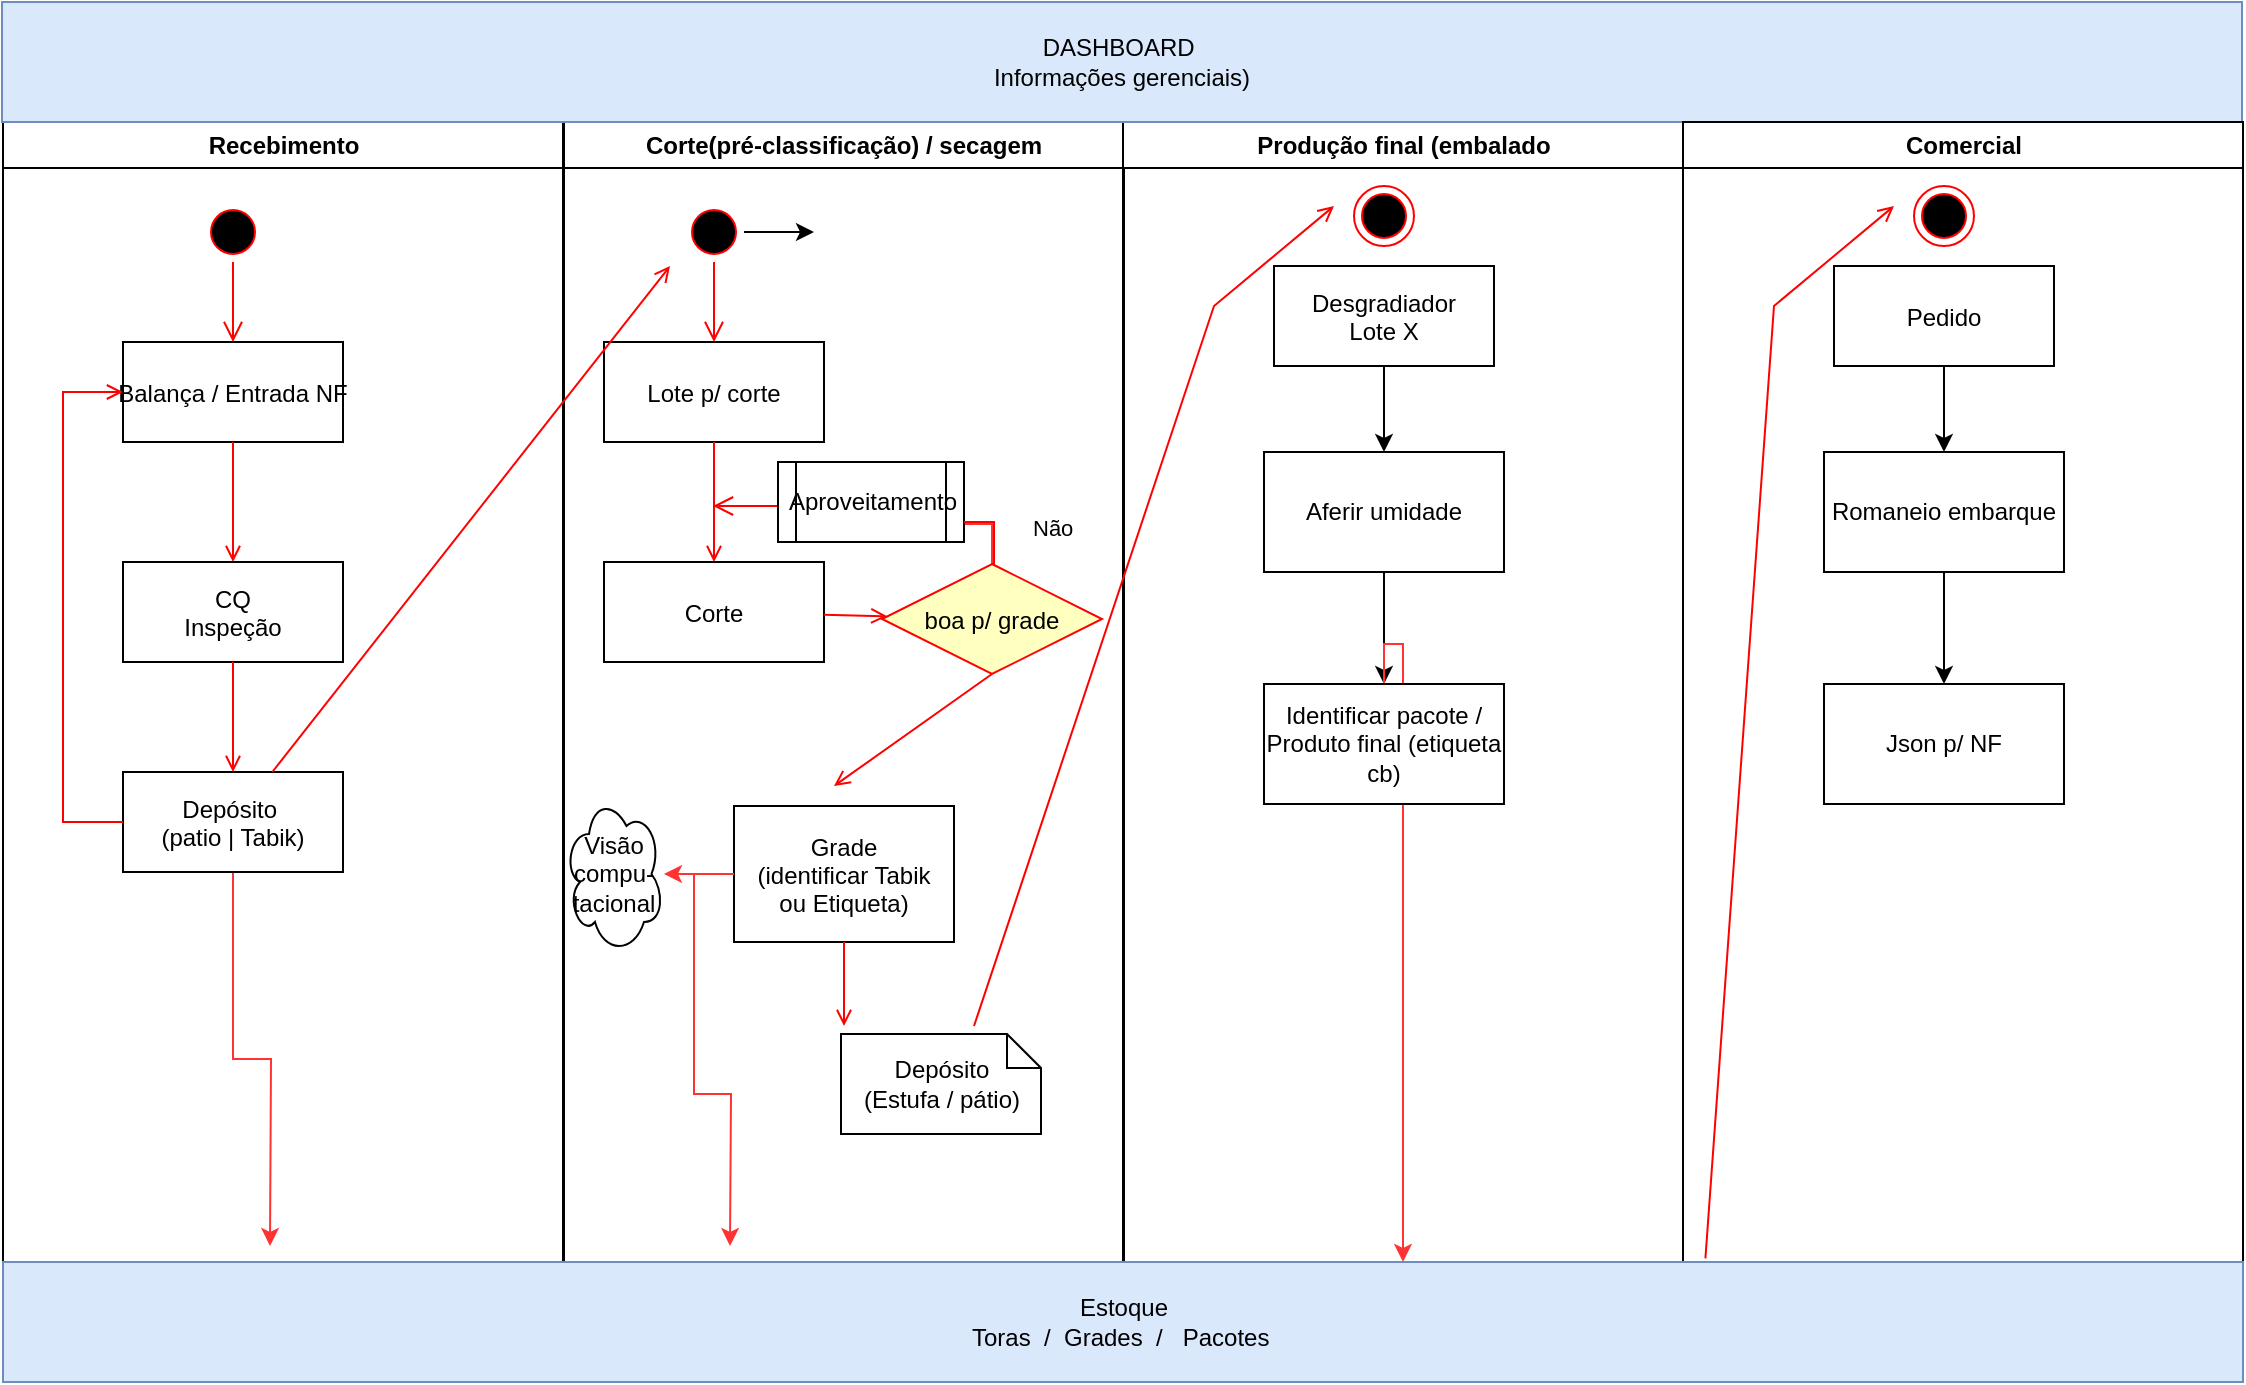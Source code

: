 <mxfile version="14.8.1" type="github">
  <diagram name="Page-1" id="e7e014a7-5840-1c2e-5031-d8a46d1fe8dd">
    <mxGraphModel dx="1014" dy="545" grid="1" gridSize="10" guides="1" tooltips="1" connect="1" arrows="1" fold="1" page="1" pageScale="1" pageWidth="1169" pageHeight="826" background="none" math="0" shadow="0">
      <root>
        <mxCell id="0" />
        <mxCell id="1" parent="0" />
        <mxCell id="2" value="Recebimento" style="swimlane;whiteSpace=wrap" parent="1" vertex="1">
          <mxGeometry x="36.5" y="128" width="280" height="570" as="geometry" />
        </mxCell>
        <mxCell id="5" value="" style="ellipse;shape=startState;fillColor=#000000;strokeColor=#ff0000;" parent="2" vertex="1">
          <mxGeometry x="100" y="40" width="30" height="30" as="geometry" />
        </mxCell>
        <mxCell id="6" value="" style="edgeStyle=elbowEdgeStyle;elbow=horizontal;verticalAlign=bottom;endArrow=open;endSize=8;strokeColor=#FF0000;endFill=1;rounded=0" parent="2" source="5" target="7" edge="1">
          <mxGeometry x="100" y="40" as="geometry">
            <mxPoint x="115" y="110" as="targetPoint" />
          </mxGeometry>
        </mxCell>
        <mxCell id="7" value="Balança / Entrada NF" style="" parent="2" vertex="1">
          <mxGeometry x="60" y="110" width="110" height="50" as="geometry" />
        </mxCell>
        <mxCell id="8" value="CQ&#xa;Inspeção" style="" parent="2" vertex="1">
          <mxGeometry x="60" y="220" width="110" height="50" as="geometry" />
        </mxCell>
        <mxCell id="9" value="" style="endArrow=open;strokeColor=#FF0000;endFill=1;rounded=0" parent="2" source="7" target="8" edge="1">
          <mxGeometry relative="1" as="geometry" />
        </mxCell>
        <mxCell id="lAZd5NCJZbFxyWjqJA0O-63" style="edgeStyle=orthogonalEdgeStyle;rounded=0;orthogonalLoop=1;jettySize=auto;html=1;strokeColor=#FF3333;" edge="1" parent="2" source="10">
          <mxGeometry relative="1" as="geometry">
            <mxPoint x="133.5" y="562" as="targetPoint" />
          </mxGeometry>
        </mxCell>
        <mxCell id="10" value="Depósito &#xa;(patio | Tabik)" style="" parent="2" vertex="1">
          <mxGeometry x="60" y="325" width="110" height="50" as="geometry" />
        </mxCell>
        <mxCell id="11" value="" style="endArrow=open;strokeColor=#FF0000;endFill=1;rounded=0" parent="2" source="8" target="10" edge="1">
          <mxGeometry relative="1" as="geometry" />
        </mxCell>
        <mxCell id="12" value="" style="edgeStyle=elbowEdgeStyle;elbow=horizontal;strokeColor=#FF0000;endArrow=open;endFill=1;rounded=0" parent="2" source="10" target="7" edge="1">
          <mxGeometry width="100" height="100" relative="1" as="geometry">
            <mxPoint x="160" y="290" as="sourcePoint" />
            <mxPoint x="260" y="190" as="targetPoint" />
            <Array as="points">
              <mxPoint x="30" y="250" />
            </Array>
          </mxGeometry>
        </mxCell>
        <mxCell id="3" value="Corte(pré-classificação) / secagem" style="swimlane;whiteSpace=wrap" parent="1" vertex="1">
          <mxGeometry x="317" y="128" width="280" height="570" as="geometry" />
        </mxCell>
        <mxCell id="lAZd5NCJZbFxyWjqJA0O-42" value="" style="edgeStyle=orthogonalEdgeStyle;rounded=0;orthogonalLoop=1;jettySize=auto;html=1;" edge="1" parent="3" source="13">
          <mxGeometry relative="1" as="geometry">
            <mxPoint x="125" y="55" as="targetPoint" />
          </mxGeometry>
        </mxCell>
        <mxCell id="13" value="" style="ellipse;shape=startState;fillColor=#000000;strokeColor=#ff0000;" parent="3" vertex="1">
          <mxGeometry x="60" y="40" width="30" height="30" as="geometry" />
        </mxCell>
        <mxCell id="14" value="" style="edgeStyle=elbowEdgeStyle;elbow=horizontal;verticalAlign=bottom;endArrow=open;endSize=8;strokeColor=#FF0000;endFill=1;rounded=0" parent="3" source="13" target="15" edge="1">
          <mxGeometry x="40" y="20" as="geometry">
            <mxPoint x="55" y="90" as="targetPoint" />
          </mxGeometry>
        </mxCell>
        <mxCell id="15" value="Lote p/ corte" style="" parent="3" vertex="1">
          <mxGeometry x="20" y="110" width="110" height="50" as="geometry" />
        </mxCell>
        <mxCell id="16" value="Corte" style="" parent="3" vertex="1">
          <mxGeometry x="20" y="220" width="110" height="50" as="geometry" />
        </mxCell>
        <mxCell id="17" value="" style="endArrow=open;strokeColor=#FF0000;endFill=1;rounded=0" parent="3" source="15" target="16" edge="1">
          <mxGeometry relative="1" as="geometry" />
        </mxCell>
        <object label="" id="19">
          <mxCell style="endArrow=open;strokeColor=#FF0000;endFill=1;rounded=0;exitX=0.5;exitY=1;exitDx=0;exitDy=0;" parent="3" source="21" edge="1">
            <mxGeometry relative="1" as="geometry">
              <mxPoint x="135" y="332" as="targetPoint" />
            </mxGeometry>
          </mxCell>
        </object>
        <mxCell id="lAZd5NCJZbFxyWjqJA0O-71" value="" style="edgeStyle=orthogonalEdgeStyle;rounded=0;orthogonalLoop=1;jettySize=auto;html=1;strokeColor=#FF3333;" edge="1" parent="3" source="21" target="lAZd5NCJZbFxyWjqJA0O-46">
          <mxGeometry relative="1" as="geometry" />
        </mxCell>
        <mxCell id="21" value="boa p/ grade" style="rhombus;fillColor=#ffffc0;strokeColor=#ff0000;" parent="3" vertex="1">
          <mxGeometry x="159" y="221" width="110" height="55" as="geometry" />
        </mxCell>
        <mxCell id="22" value="Não" style="edgeStyle=elbowEdgeStyle;elbow=horizontal;align=left;verticalAlign=bottom;endArrow=open;endSize=8;strokeColor=#FF0000;exitX=0.5;exitY=0;endFill=1;rounded=0;startArrow=none;" parent="3" source="lAZd5NCJZbFxyWjqJA0O-46" edge="1">
          <mxGeometry x="-1" y="90" relative="1" as="geometry">
            <mxPoint x="74.5" y="192" as="targetPoint" />
            <Array as="points" />
            <mxPoint x="79" y="-48" as="offset" />
          </mxGeometry>
        </mxCell>
        <mxCell id="24" value="" style="endArrow=open;strokeColor=#FF0000;endFill=1;rounded=0" parent="3" source="16" target="21" edge="1">
          <mxGeometry relative="1" as="geometry" />
        </mxCell>
        <mxCell id="lAZd5NCJZbFxyWjqJA0O-69" value="" style="edgeStyle=orthogonalEdgeStyle;rounded=0;orthogonalLoop=1;jettySize=auto;html=1;strokeColor=#FF3333;" edge="1" parent="3" source="30" target="lAZd5NCJZbFxyWjqJA0O-68">
          <mxGeometry relative="1" as="geometry" />
        </mxCell>
        <mxCell id="30" value="Grade&#xa;(identificar Tabik &#xa;ou Etiqueta)" style="" parent="3" vertex="1">
          <mxGeometry x="85" y="342" width="110" height="68" as="geometry" />
        </mxCell>
        <mxCell id="31" value="Depósito&#xa;(Estufa / pátio)" style="shape=note;whiteSpace=wrap;size=17" parent="3" vertex="1">
          <mxGeometry x="138.5" y="456" width="100" height="50" as="geometry" />
        </mxCell>
        <mxCell id="41" value="" style="edgeStyle=elbowEdgeStyle;elbow=horizontal;strokeColor=#FF0000;endArrow=open;endFill=1;rounded=0;exitX=0.5;exitY=1;exitDx=0;exitDy=0;" parent="3" source="30" edge="1">
          <mxGeometry width="100" height="100" relative="1" as="geometry">
            <mxPoint x="60" y="480" as="sourcePoint" />
            <mxPoint x="140" y="452" as="targetPoint" />
            <Array as="points">
              <mxPoint x="140" y="422" />
              <mxPoint x="85" y="450" />
              <mxPoint x="195" y="400" />
            </Array>
          </mxGeometry>
        </mxCell>
        <mxCell id="lAZd5NCJZbFxyWjqJA0O-46" value="Aproveitamento" style="shape=process;whiteSpace=wrap;html=1;backgroundOutline=1;strokeColor=#000000;fillColor=#FFFFFF;" vertex="1" parent="3">
          <mxGeometry x="107" y="170" width="93" height="40" as="geometry" />
        </mxCell>
        <mxCell id="lAZd5NCJZbFxyWjqJA0O-47" value="" style="edgeStyle=elbowEdgeStyle;elbow=horizontal;align=left;verticalAlign=bottom;endArrow=none;endSize=8;strokeColor=#FF0000;exitX=0.5;exitY=0;endFill=1;rounded=0;" edge="1" parent="3" source="21" target="lAZd5NCJZbFxyWjqJA0O-46">
          <mxGeometry x="-1" relative="1" as="geometry">
            <mxPoint x="519.5" y="342" as="targetPoint" />
            <Array as="points">
              <mxPoint x="215" y="200" />
              <mxPoint x="635" y="330" />
            </Array>
            <mxPoint x="659" y="371" as="sourcePoint" />
          </mxGeometry>
        </mxCell>
        <mxCell id="lAZd5NCJZbFxyWjqJA0O-68" value="Visão compu-tacional&lt;br&gt;" style="ellipse;shape=cloud;whiteSpace=wrap;html=1;" vertex="1" parent="3">
          <mxGeometry y="336" width="50" height="80" as="geometry" />
        </mxCell>
        <mxCell id="4" value="Produção final (embalado" style="swimlane;whiteSpace=wrap" parent="1" vertex="1">
          <mxGeometry x="596.5" y="128" width="280" height="570" as="geometry" />
        </mxCell>
        <mxCell id="lAZd5NCJZbFxyWjqJA0O-49" value="" style="edgeStyle=orthogonalEdgeStyle;rounded=0;orthogonalLoop=1;jettySize=auto;html=1;" edge="1" parent="4" source="33" target="lAZd5NCJZbFxyWjqJA0O-48">
          <mxGeometry relative="1" as="geometry" />
        </mxCell>
        <mxCell id="33" value="Desgradiador&#xa;Lote X" style="" parent="4" vertex="1">
          <mxGeometry x="75.5" y="72" width="110" height="50" as="geometry" />
        </mxCell>
        <mxCell id="37" value="" style="edgeStyle=none;strokeColor=#FF0000;endArrow=open;endFill=1;rounded=0" parent="4" edge="1">
          <mxGeometry width="100" height="100" relative="1" as="geometry">
            <mxPoint x="-74.5" y="452" as="sourcePoint" />
            <mxPoint x="105.5" y="42" as="targetPoint" />
            <Array as="points">
              <mxPoint x="45.5" y="92" />
            </Array>
          </mxGeometry>
        </mxCell>
        <mxCell id="38" value="" style="ellipse;shape=endState;fillColor=#000000;strokeColor=#ff0000" parent="4" vertex="1">
          <mxGeometry x="115.5" y="32" width="30" height="30" as="geometry" />
        </mxCell>
        <mxCell id="lAZd5NCJZbFxyWjqJA0O-51" value="" style="edgeStyle=orthogonalEdgeStyle;rounded=0;orthogonalLoop=1;jettySize=auto;html=1;" edge="1" parent="4" source="lAZd5NCJZbFxyWjqJA0O-48" target="lAZd5NCJZbFxyWjqJA0O-50">
          <mxGeometry relative="1" as="geometry" />
        </mxCell>
        <mxCell id="lAZd5NCJZbFxyWjqJA0O-48" value="Aferir umidade" style="whiteSpace=wrap;html=1;" vertex="1" parent="4">
          <mxGeometry x="70.5" y="165" width="120" height="60" as="geometry" />
        </mxCell>
        <mxCell id="lAZd5NCJZbFxyWjqJA0O-73" style="edgeStyle=orthogonalEdgeStyle;rounded=0;orthogonalLoop=1;jettySize=auto;html=1;entryX=0.5;entryY=1;entryDx=0;entryDy=0;strokeColor=#FF3333;" edge="1" parent="4" source="lAZd5NCJZbFxyWjqJA0O-50" target="4">
          <mxGeometry relative="1" as="geometry" />
        </mxCell>
        <mxCell id="lAZd5NCJZbFxyWjqJA0O-50" value="Identificar pacote / Produto final (etiqueta cb)" style="whiteSpace=wrap;html=1;" vertex="1" parent="4">
          <mxGeometry x="70.5" y="281" width="120" height="60" as="geometry" />
        </mxCell>
        <mxCell id="20" value="" style="endArrow=open;strokeColor=#FF0000;endFill=1;rounded=0" parent="1" source="10" edge="1">
          <mxGeometry relative="1" as="geometry">
            <mxPoint x="370" y="200" as="targetPoint" />
          </mxGeometry>
        </mxCell>
        <mxCell id="lAZd5NCJZbFxyWjqJA0O-53" value="DASHBOARD&amp;nbsp;&lt;br&gt;Informações gerenciais)" style="rounded=0;whiteSpace=wrap;html=1;fillColor=#dae8fc;strokeColor=#6c8ebf;" vertex="1" parent="1">
          <mxGeometry x="36" y="68" width="1120" height="60" as="geometry" />
        </mxCell>
        <mxCell id="lAZd5NCJZbFxyWjqJA0O-54" value="Comercial" style="swimlane;whiteSpace=wrap" vertex="1" parent="1">
          <mxGeometry x="876.5" y="128" width="280" height="570" as="geometry" />
        </mxCell>
        <mxCell id="lAZd5NCJZbFxyWjqJA0O-55" value="" style="edgeStyle=orthogonalEdgeStyle;rounded=0;orthogonalLoop=1;jettySize=auto;html=1;" edge="1" parent="lAZd5NCJZbFxyWjqJA0O-54" source="lAZd5NCJZbFxyWjqJA0O-56" target="lAZd5NCJZbFxyWjqJA0O-60">
          <mxGeometry relative="1" as="geometry" />
        </mxCell>
        <mxCell id="lAZd5NCJZbFxyWjqJA0O-56" value="Pedido" style="" vertex="1" parent="lAZd5NCJZbFxyWjqJA0O-54">
          <mxGeometry x="75.5" y="72" width="110" height="50" as="geometry" />
        </mxCell>
        <mxCell id="lAZd5NCJZbFxyWjqJA0O-57" value="" style="edgeStyle=none;strokeColor=#FF0000;endArrow=open;endFill=1;rounded=0;exitX=0.76;exitY=-0.03;exitDx=0;exitDy=0;exitPerimeter=0;" edge="1" parent="lAZd5NCJZbFxyWjqJA0O-54" source="lAZd5NCJZbFxyWjqJA0O-62">
          <mxGeometry width="100" height="100" relative="1" as="geometry">
            <mxPoint x="-74.5" y="472" as="sourcePoint" />
            <mxPoint x="105.5" y="42" as="targetPoint" />
            <Array as="points">
              <mxPoint x="45.5" y="92" />
            </Array>
          </mxGeometry>
        </mxCell>
        <mxCell id="lAZd5NCJZbFxyWjqJA0O-58" value="" style="ellipse;shape=endState;fillColor=#000000;strokeColor=#ff0000" vertex="1" parent="lAZd5NCJZbFxyWjqJA0O-54">
          <mxGeometry x="115.5" y="32" width="30" height="30" as="geometry" />
        </mxCell>
        <mxCell id="lAZd5NCJZbFxyWjqJA0O-59" value="" style="edgeStyle=orthogonalEdgeStyle;rounded=0;orthogonalLoop=1;jettySize=auto;html=1;" edge="1" parent="lAZd5NCJZbFxyWjqJA0O-54" source="lAZd5NCJZbFxyWjqJA0O-60" target="lAZd5NCJZbFxyWjqJA0O-61">
          <mxGeometry relative="1" as="geometry" />
        </mxCell>
        <mxCell id="lAZd5NCJZbFxyWjqJA0O-60" value="Romaneio embarque" style="whiteSpace=wrap;html=1;" vertex="1" parent="lAZd5NCJZbFxyWjqJA0O-54">
          <mxGeometry x="70.5" y="165" width="120" height="60" as="geometry" />
        </mxCell>
        <mxCell id="lAZd5NCJZbFxyWjqJA0O-61" value="Json p/ NF" style="whiteSpace=wrap;html=1;" vertex="1" parent="lAZd5NCJZbFxyWjqJA0O-54">
          <mxGeometry x="70.5" y="281" width="120" height="60" as="geometry" />
        </mxCell>
        <mxCell id="lAZd5NCJZbFxyWjqJA0O-62" value="Estoque&lt;br&gt;Toras&amp;nbsp; /&amp;nbsp; Grades&amp;nbsp; /&amp;nbsp; &amp;nbsp;Pacotes&amp;nbsp;" style="rounded=0;whiteSpace=wrap;html=1;fillColor=#dae8fc;strokeColor=#6c8ebf;" vertex="1" parent="1">
          <mxGeometry x="36.5" y="698" width="1120" height="60" as="geometry" />
        </mxCell>
        <mxCell id="lAZd5NCJZbFxyWjqJA0O-65" style="edgeStyle=orthogonalEdgeStyle;rounded=0;orthogonalLoop=1;jettySize=auto;html=1;strokeColor=#FF3333;" edge="1" parent="1" source="30">
          <mxGeometry relative="1" as="geometry">
            <mxPoint x="400.0" y="690" as="targetPoint" />
          </mxGeometry>
        </mxCell>
      </root>
    </mxGraphModel>
  </diagram>
</mxfile>
